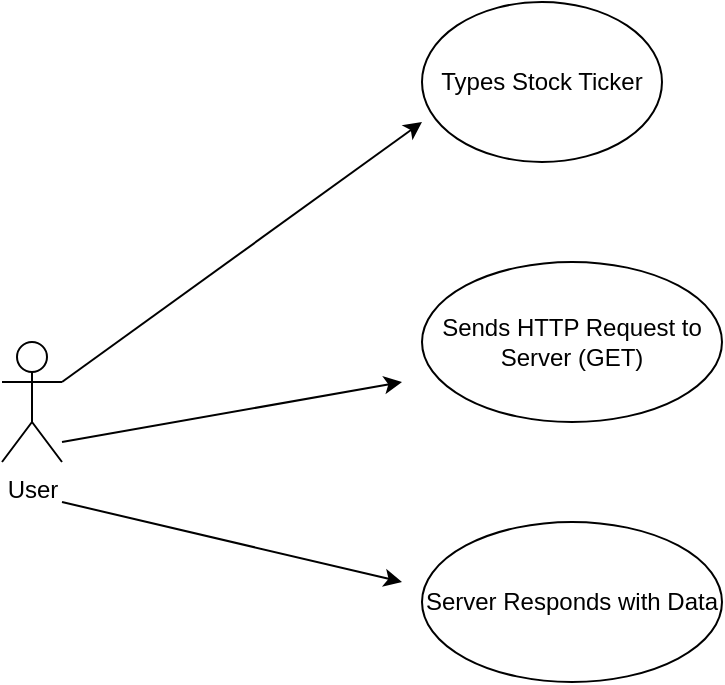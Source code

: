 <mxfile version="24.4.0" type="device">
  <diagram name="Page-1" id="FwFc6yu9m6PkfJbSTUMD">
    <mxGraphModel dx="1409" dy="887" grid="1" gridSize="10" guides="1" tooltips="1" connect="1" arrows="1" fold="1" page="1" pageScale="1" pageWidth="827" pageHeight="1169" math="0" shadow="0">
      <root>
        <mxCell id="0" />
        <mxCell id="1" parent="0" />
        <mxCell id="s6WwVFDU45vZojUEZz0t-1" value="User" style="shape=umlActor;verticalLabelPosition=bottom;verticalAlign=top;html=1;outlineConnect=0;" vertex="1" parent="1">
          <mxGeometry x="50" y="290" width="30" height="60" as="geometry" />
        </mxCell>
        <mxCell id="s6WwVFDU45vZojUEZz0t-4" value="" style="endArrow=classic;html=1;rounded=0;" edge="1" parent="1">
          <mxGeometry width="50" height="50" relative="1" as="geometry">
            <mxPoint x="80" y="310" as="sourcePoint" />
            <mxPoint x="260" y="180" as="targetPoint" />
          </mxGeometry>
        </mxCell>
        <mxCell id="s6WwVFDU45vZojUEZz0t-5" value="Types Stock Ticker" style="ellipse;whiteSpace=wrap;html=1;" vertex="1" parent="1">
          <mxGeometry x="260" y="120" width="120" height="80" as="geometry" />
        </mxCell>
        <mxCell id="s6WwVFDU45vZojUEZz0t-6" value="Sends HTTP Request to Server (GET)" style="ellipse;whiteSpace=wrap;html=1;" vertex="1" parent="1">
          <mxGeometry x="260" y="250" width="150" height="80" as="geometry" />
        </mxCell>
        <mxCell id="s6WwVFDU45vZojUEZz0t-7" value="" style="endArrow=classic;html=1;rounded=0;" edge="1" parent="1">
          <mxGeometry width="50" height="50" relative="1" as="geometry">
            <mxPoint x="80" y="340" as="sourcePoint" />
            <mxPoint x="250" y="310" as="targetPoint" />
          </mxGeometry>
        </mxCell>
        <mxCell id="s6WwVFDU45vZojUEZz0t-8" value="Server Responds with Data" style="ellipse;whiteSpace=wrap;html=1;" vertex="1" parent="1">
          <mxGeometry x="260" y="380" width="150" height="80" as="geometry" />
        </mxCell>
        <mxCell id="s6WwVFDU45vZojUEZz0t-9" value="" style="endArrow=classic;html=1;rounded=0;" edge="1" parent="1">
          <mxGeometry width="50" height="50" relative="1" as="geometry">
            <mxPoint x="80" y="370" as="sourcePoint" />
            <mxPoint x="250" y="410" as="targetPoint" />
          </mxGeometry>
        </mxCell>
      </root>
    </mxGraphModel>
  </diagram>
</mxfile>
